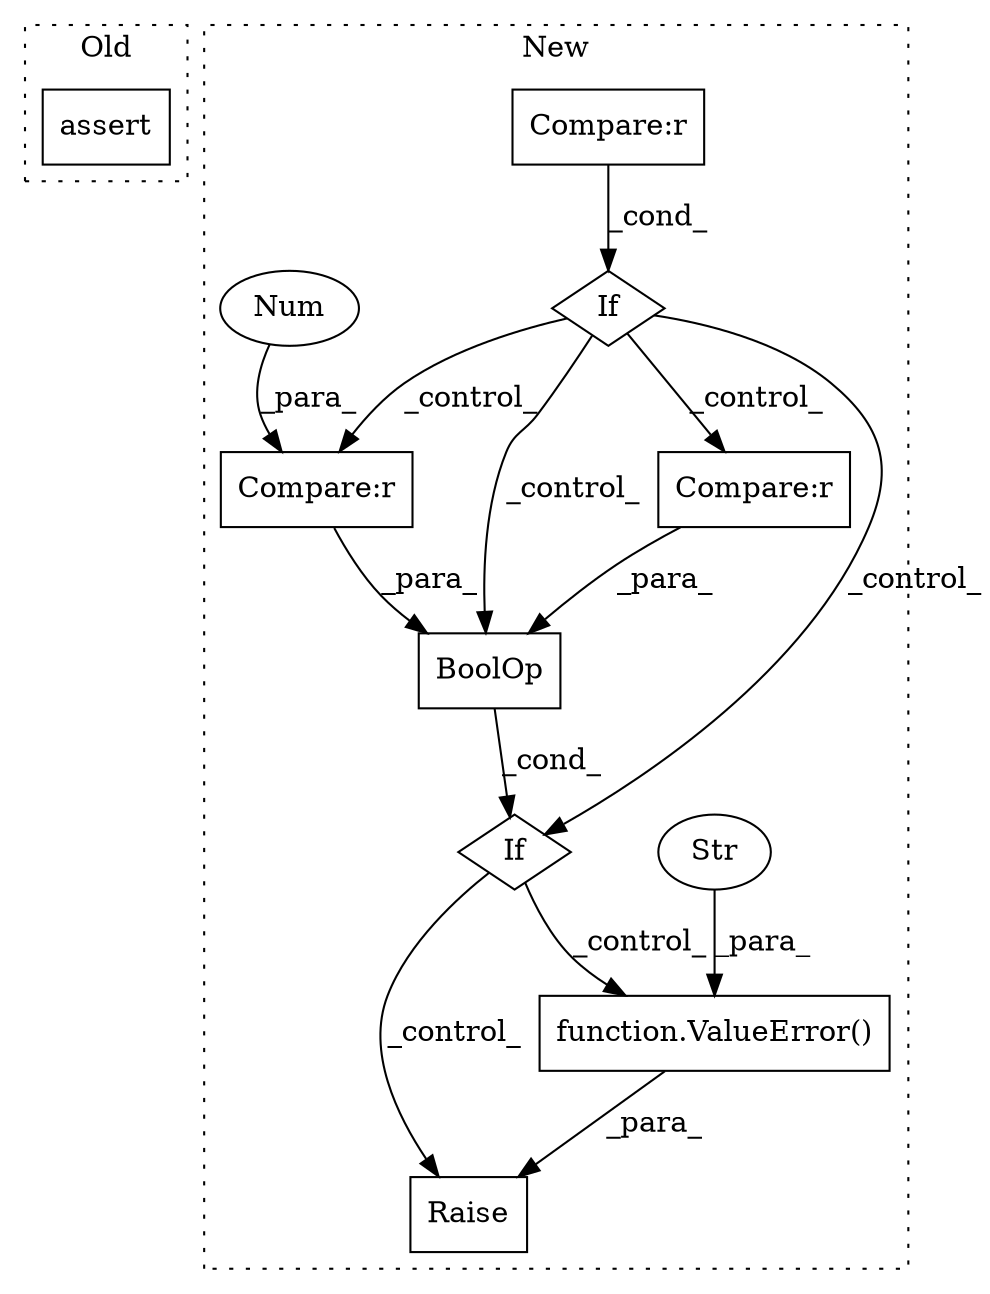digraph G {
subgraph cluster0 {
1 [label="assert" a="65" s="2762" l="7" shape="box"];
label = "Old";
style="dotted";
}
subgraph cluster1 {
2 [label="BoolOp" a="72" s="2682" l="37" shape="box"];
3 [label="Compare:r" a="40" s="2682" l="15" shape="box"];
4 [label="If" a="96" s="2682" l="0" shape="diamond"];
5 [label="Compare:r" a="40" s="2701" l="18" shape="box"];
6 [label="Raise" a="91" s="3074" l="6" shape="box"];
7 [label="function.ValueError()" a="75" s="3080,3134" l="11,1" shape="box"];
8 [label="Str" a="66" s="3091" l="43" shape="ellipse"];
9 [label="Num" a="76" s="2696" l="1" shape="ellipse"];
10 [label="If" a="96" s="2579" l="3" shape="diamond"];
11 [label="Compare:r" a="40" s="2582" l="15" shape="box"];
label = "New";
style="dotted";
}
2 -> 4 [label="_cond_"];
3 -> 2 [label="_para_"];
4 -> 6 [label="_control_"];
4 -> 7 [label="_control_"];
5 -> 2 [label="_para_"];
7 -> 6 [label="_para_"];
8 -> 7 [label="_para_"];
9 -> 3 [label="_para_"];
10 -> 5 [label="_control_"];
10 -> 4 [label="_control_"];
10 -> 2 [label="_control_"];
10 -> 3 [label="_control_"];
11 -> 10 [label="_cond_"];
}